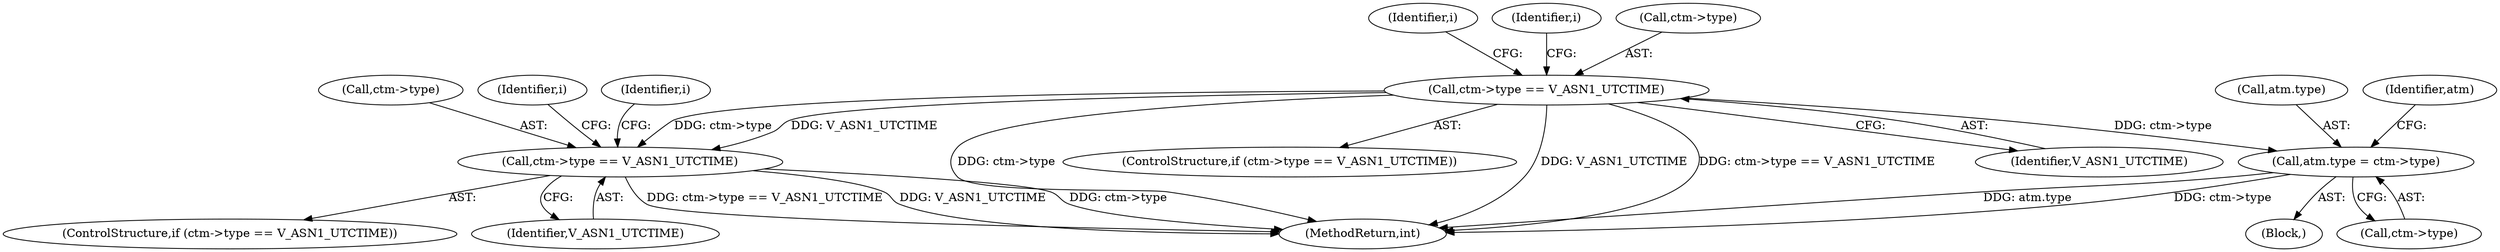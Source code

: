 digraph "0_openssl_f48b83b4fb7d6689584cf25f61ca63a4891f5b11@pointer" {
"1000131" [label="(Call,ctm->type == V_ASN1_UTCTIME)"];
"1000310" [label="(Call,atm.type = ctm->type)"];
"1000348" [label="(Call,ctm->type == V_ASN1_UTCTIME)"];
"1000161" [label="(Identifier,i)"];
"1000355" [label="(Identifier,i)"];
"1000135" [label="(Identifier,V_ASN1_UTCTIME)"];
"1000352" [label="(Identifier,V_ASN1_UTCTIME)"];
"1000130" [label="(ControlStructure,if (ctm->type == V_ASN1_UTCTIME))"];
"1000140" [label="(Identifier,i)"];
"1000314" [label="(Call,ctm->type)"];
"1000106" [label="(Block,)"];
"1000348" [label="(Call,ctm->type == V_ASN1_UTCTIME)"];
"1000311" [label="(Call,atm.type)"];
"1000132" [label="(Call,ctm->type)"];
"1000347" [label="(ControlStructure,if (ctm->type == V_ASN1_UTCTIME))"];
"1000349" [label="(Call,ctm->type)"];
"1000426" [label="(MethodReturn,int)"];
"1000310" [label="(Call,atm.type = ctm->type)"];
"1000412" [label="(Identifier,i)"];
"1000131" [label="(Call,ctm->type == V_ASN1_UTCTIME)"];
"1000319" [label="(Identifier,atm)"];
"1000131" -> "1000130"  [label="AST: "];
"1000131" -> "1000135"  [label="CFG: "];
"1000132" -> "1000131"  [label="AST: "];
"1000135" -> "1000131"  [label="AST: "];
"1000140" -> "1000131"  [label="CFG: "];
"1000161" -> "1000131"  [label="CFG: "];
"1000131" -> "1000426"  [label="DDG: ctm->type"];
"1000131" -> "1000426"  [label="DDG: V_ASN1_UTCTIME"];
"1000131" -> "1000426"  [label="DDG: ctm->type == V_ASN1_UTCTIME"];
"1000131" -> "1000310"  [label="DDG: ctm->type"];
"1000131" -> "1000348"  [label="DDG: ctm->type"];
"1000131" -> "1000348"  [label="DDG: V_ASN1_UTCTIME"];
"1000310" -> "1000106"  [label="AST: "];
"1000310" -> "1000314"  [label="CFG: "];
"1000311" -> "1000310"  [label="AST: "];
"1000314" -> "1000310"  [label="AST: "];
"1000319" -> "1000310"  [label="CFG: "];
"1000310" -> "1000426"  [label="DDG: atm.type"];
"1000310" -> "1000426"  [label="DDG: ctm->type"];
"1000348" -> "1000347"  [label="AST: "];
"1000348" -> "1000352"  [label="CFG: "];
"1000349" -> "1000348"  [label="AST: "];
"1000352" -> "1000348"  [label="AST: "];
"1000355" -> "1000348"  [label="CFG: "];
"1000412" -> "1000348"  [label="CFG: "];
"1000348" -> "1000426"  [label="DDG: ctm->type"];
"1000348" -> "1000426"  [label="DDG: ctm->type == V_ASN1_UTCTIME"];
"1000348" -> "1000426"  [label="DDG: V_ASN1_UTCTIME"];
}
